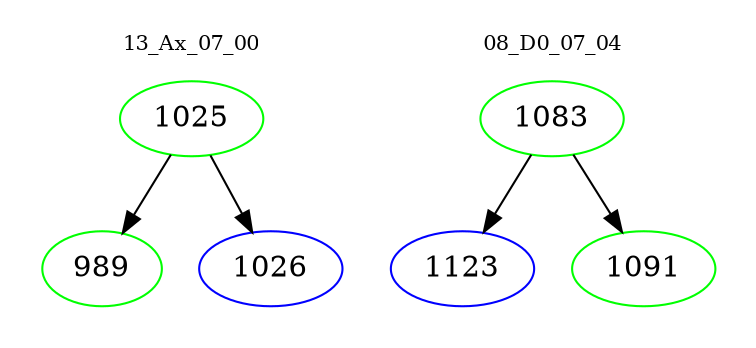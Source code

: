 digraph{
subgraph cluster_0 {
color = white
label = "13_Ax_07_00";
fontsize=10;
T0_1025 [label="1025", color="green"]
T0_1025 -> T0_989 [color="black"]
T0_989 [label="989", color="green"]
T0_1025 -> T0_1026 [color="black"]
T0_1026 [label="1026", color="blue"]
}
subgraph cluster_1 {
color = white
label = "08_D0_07_04";
fontsize=10;
T1_1083 [label="1083", color="green"]
T1_1083 -> T1_1123 [color="black"]
T1_1123 [label="1123", color="blue"]
T1_1083 -> T1_1091 [color="black"]
T1_1091 [label="1091", color="green"]
}
}
